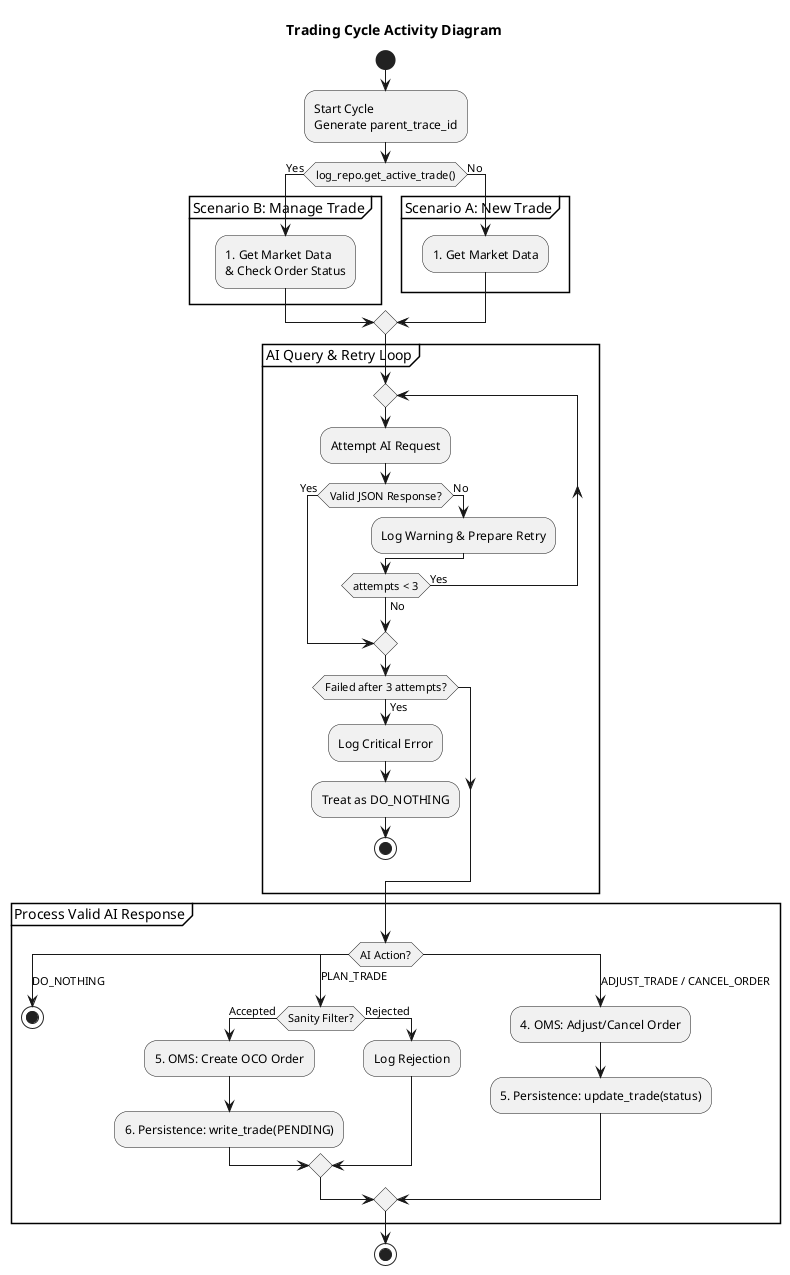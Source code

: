 @startuml TradingCycle

title Trading Cycle Activity Diagram

start

:Start Cycle\nGenerate parent_trace_id;

if (log_repo.get_active_trade()) then (Yes)
    partition "Scenario B: Manage Trade" {
        :1. Get Market Data\n& Check Order Status;
    }
else (No)
    partition "Scenario A: New Trade" {
        :1. Get Market Data;
    }
endif

partition "AI Query & Retry Loop" {
    repeat
        :Attempt AI Request;
        if (Valid JSON Response?) then (Yes)
            break
        else (No)
            :Log Warning & Prepare Retry;
        endif
    repeat while (attempts < 3) is (Yes) not (No)
    
    if (Failed after 3 attempts?) then (Yes)
        :Log Critical Error;
        :Treat as DO_NOTHING;
        stop
    endif
}

partition "Process Valid AI Response" {
    switch (AI Action?)
    case (DO_NOTHING)
        stop
    case (PLAN_TRADE)
        if (Sanity Filter?) then (Accepted)
            :5. OMS: Create OCO Order;
            :6. Persistence: write_trade(PENDING);
        else (Rejected)
            :Log Rejection;
        endif
    case (ADJUST_TRADE / CANCEL_ORDER)
        :4. OMS: Adjust/Cancel Order;
        :5. Persistence: update_trade(status);
    endswitch
}

stop

@enduml